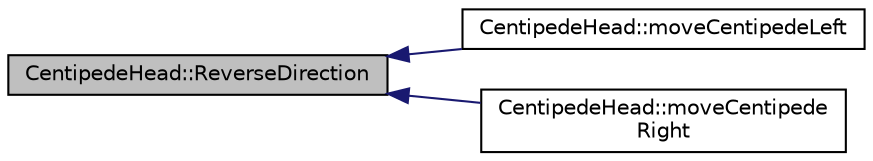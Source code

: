 digraph "CentipedeHead::ReverseDirection"
{
  edge [fontname="Helvetica",fontsize="10",labelfontname="Helvetica",labelfontsize="10"];
  node [fontname="Helvetica",fontsize="10",shape=record];
  rankdir="LR";
  Node24 [label="CentipedeHead::ReverseDirection",height=0.2,width=0.4,color="black", fillcolor="grey75", style="filled", fontcolor="black"];
  Node24 -> Node25 [dir="back",color="midnightblue",fontsize="10",style="solid",fontname="Helvetica"];
  Node25 [label="CentipedeHead::moveCentipedeLeft",height=0.2,width=0.4,color="black", fillcolor="white", style="filled",URL="$class_centipede_head.html#afcd574868f9a810acc5843c3789e4a10",tooltip="Moves Centipede left. "];
  Node24 -> Node26 [dir="back",color="midnightblue",fontsize="10",style="solid",fontname="Helvetica"];
  Node26 [label="CentipedeHead::moveCentipede\lRight",height=0.2,width=0.4,color="black", fillcolor="white", style="filled",URL="$class_centipede_head.html#a6ba4aee58cb9b766e1ff4a9071403fde",tooltip="Moves the centipede Right. "];
}
